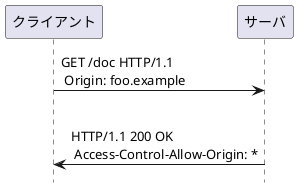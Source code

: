 @startuml

hide footbox

クライアント -> サーバ: GET /doc HTTP/1.1 \n Origin: foo.example
|||
サーバ -> クライアント: HTTP/1.1 200 OK \n Access-Control-Allow-Origin: *

@enduml